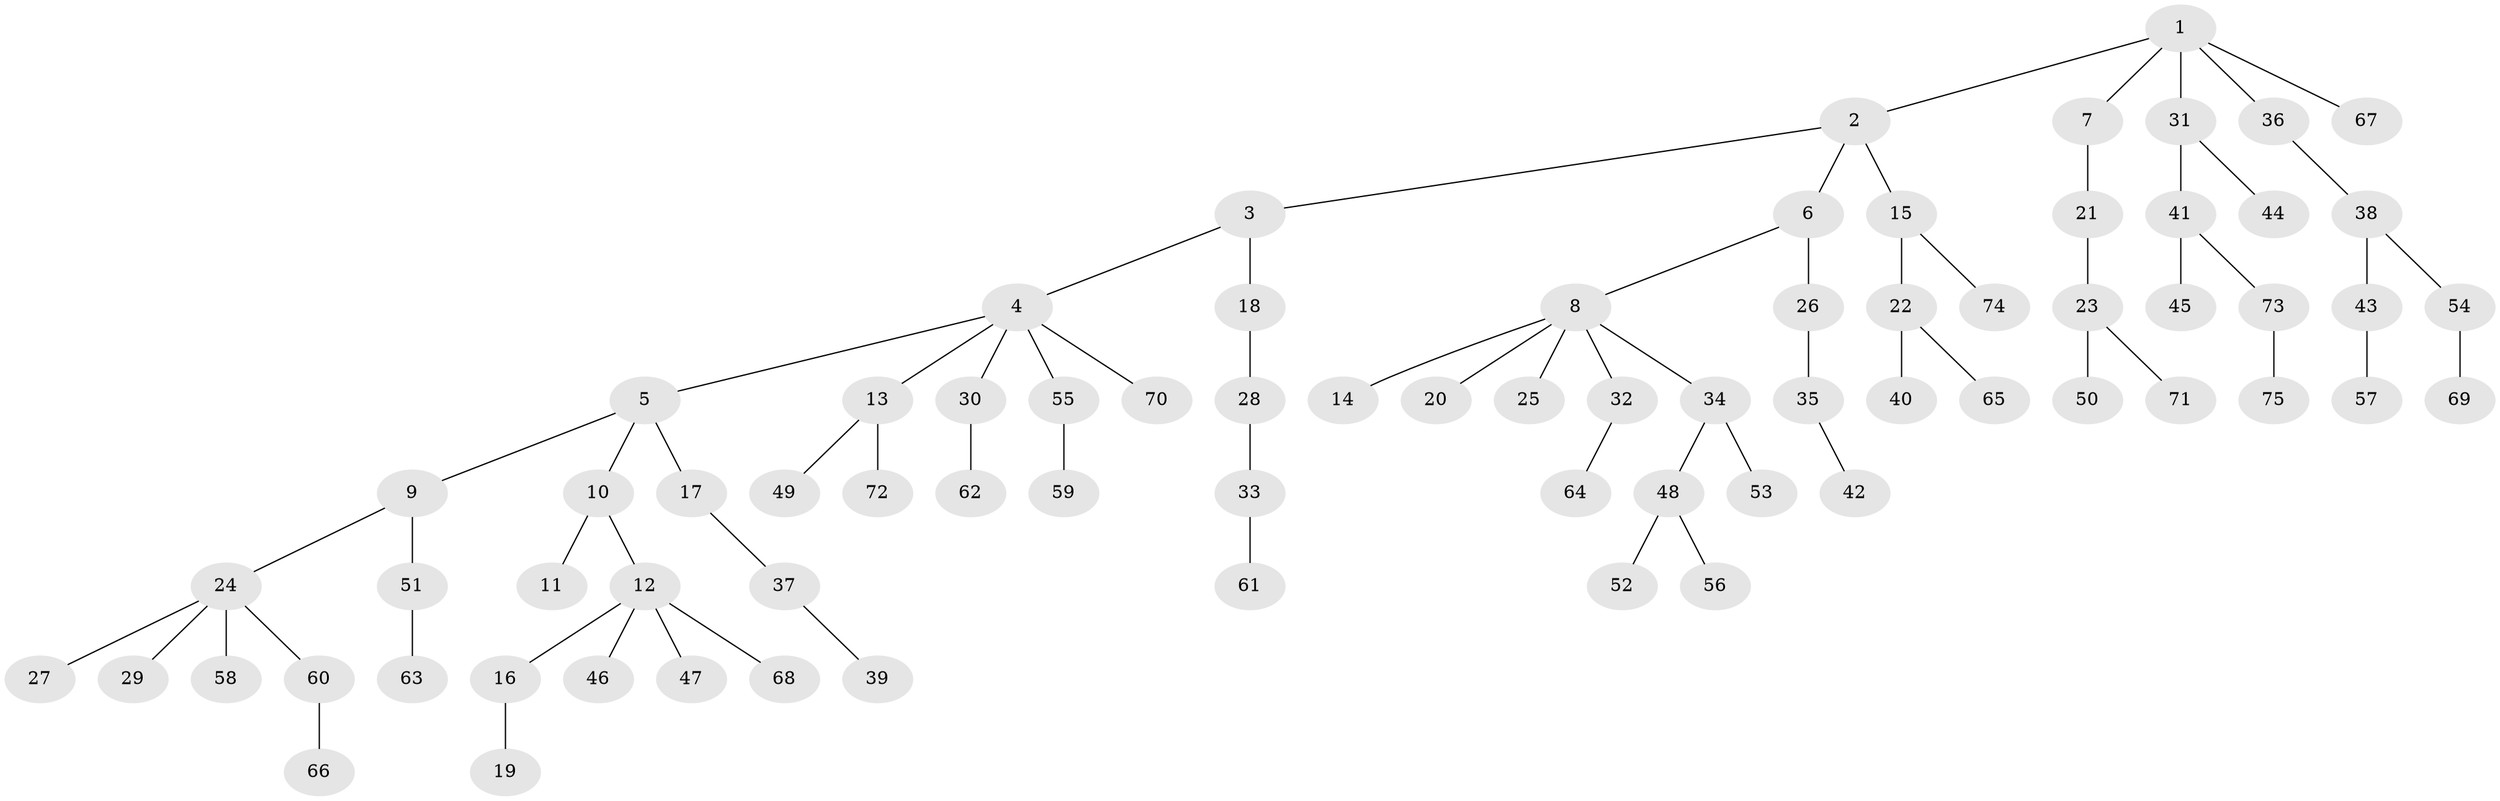 // coarse degree distribution, {5: 0.061224489795918366, 3: 0.061224489795918366, 6: 0.04081632653061224, 2: 0.20408163265306123, 7: 0.02040816326530612, 1: 0.5918367346938775, 4: 0.02040816326530612}
// Generated by graph-tools (version 1.1) at 2025/42/03/06/25 10:42:04]
// undirected, 75 vertices, 74 edges
graph export_dot {
graph [start="1"]
  node [color=gray90,style=filled];
  1;
  2;
  3;
  4;
  5;
  6;
  7;
  8;
  9;
  10;
  11;
  12;
  13;
  14;
  15;
  16;
  17;
  18;
  19;
  20;
  21;
  22;
  23;
  24;
  25;
  26;
  27;
  28;
  29;
  30;
  31;
  32;
  33;
  34;
  35;
  36;
  37;
  38;
  39;
  40;
  41;
  42;
  43;
  44;
  45;
  46;
  47;
  48;
  49;
  50;
  51;
  52;
  53;
  54;
  55;
  56;
  57;
  58;
  59;
  60;
  61;
  62;
  63;
  64;
  65;
  66;
  67;
  68;
  69;
  70;
  71;
  72;
  73;
  74;
  75;
  1 -- 2;
  1 -- 7;
  1 -- 31;
  1 -- 36;
  1 -- 67;
  2 -- 3;
  2 -- 6;
  2 -- 15;
  3 -- 4;
  3 -- 18;
  4 -- 5;
  4 -- 13;
  4 -- 30;
  4 -- 55;
  4 -- 70;
  5 -- 9;
  5 -- 10;
  5 -- 17;
  6 -- 8;
  6 -- 26;
  7 -- 21;
  8 -- 14;
  8 -- 20;
  8 -- 25;
  8 -- 32;
  8 -- 34;
  9 -- 24;
  9 -- 51;
  10 -- 11;
  10 -- 12;
  12 -- 16;
  12 -- 46;
  12 -- 47;
  12 -- 68;
  13 -- 49;
  13 -- 72;
  15 -- 22;
  15 -- 74;
  16 -- 19;
  17 -- 37;
  18 -- 28;
  21 -- 23;
  22 -- 40;
  22 -- 65;
  23 -- 50;
  23 -- 71;
  24 -- 27;
  24 -- 29;
  24 -- 58;
  24 -- 60;
  26 -- 35;
  28 -- 33;
  30 -- 62;
  31 -- 41;
  31 -- 44;
  32 -- 64;
  33 -- 61;
  34 -- 48;
  34 -- 53;
  35 -- 42;
  36 -- 38;
  37 -- 39;
  38 -- 43;
  38 -- 54;
  41 -- 45;
  41 -- 73;
  43 -- 57;
  48 -- 52;
  48 -- 56;
  51 -- 63;
  54 -- 69;
  55 -- 59;
  60 -- 66;
  73 -- 75;
}
